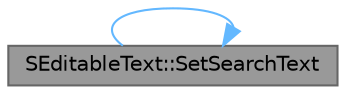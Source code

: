 digraph "SEditableText::SetSearchText"
{
 // INTERACTIVE_SVG=YES
 // LATEX_PDF_SIZE
  bgcolor="transparent";
  edge [fontname=Helvetica,fontsize=10,labelfontname=Helvetica,labelfontsize=10];
  node [fontname=Helvetica,fontsize=10,shape=box,height=0.2,width=0.4];
  rankdir="LR";
  Node1 [id="Node000001",label="SEditableText::SetSearchText",height=0.2,width=0.4,color="gray40", fillcolor="grey60", style="filled", fontcolor="black",tooltip="Set the text that is currently being searched for (if any)"];
  Node1 -> Node1 [id="edge1_Node000001_Node000001",color="steelblue1",style="solid",tooltip=" "];
}
